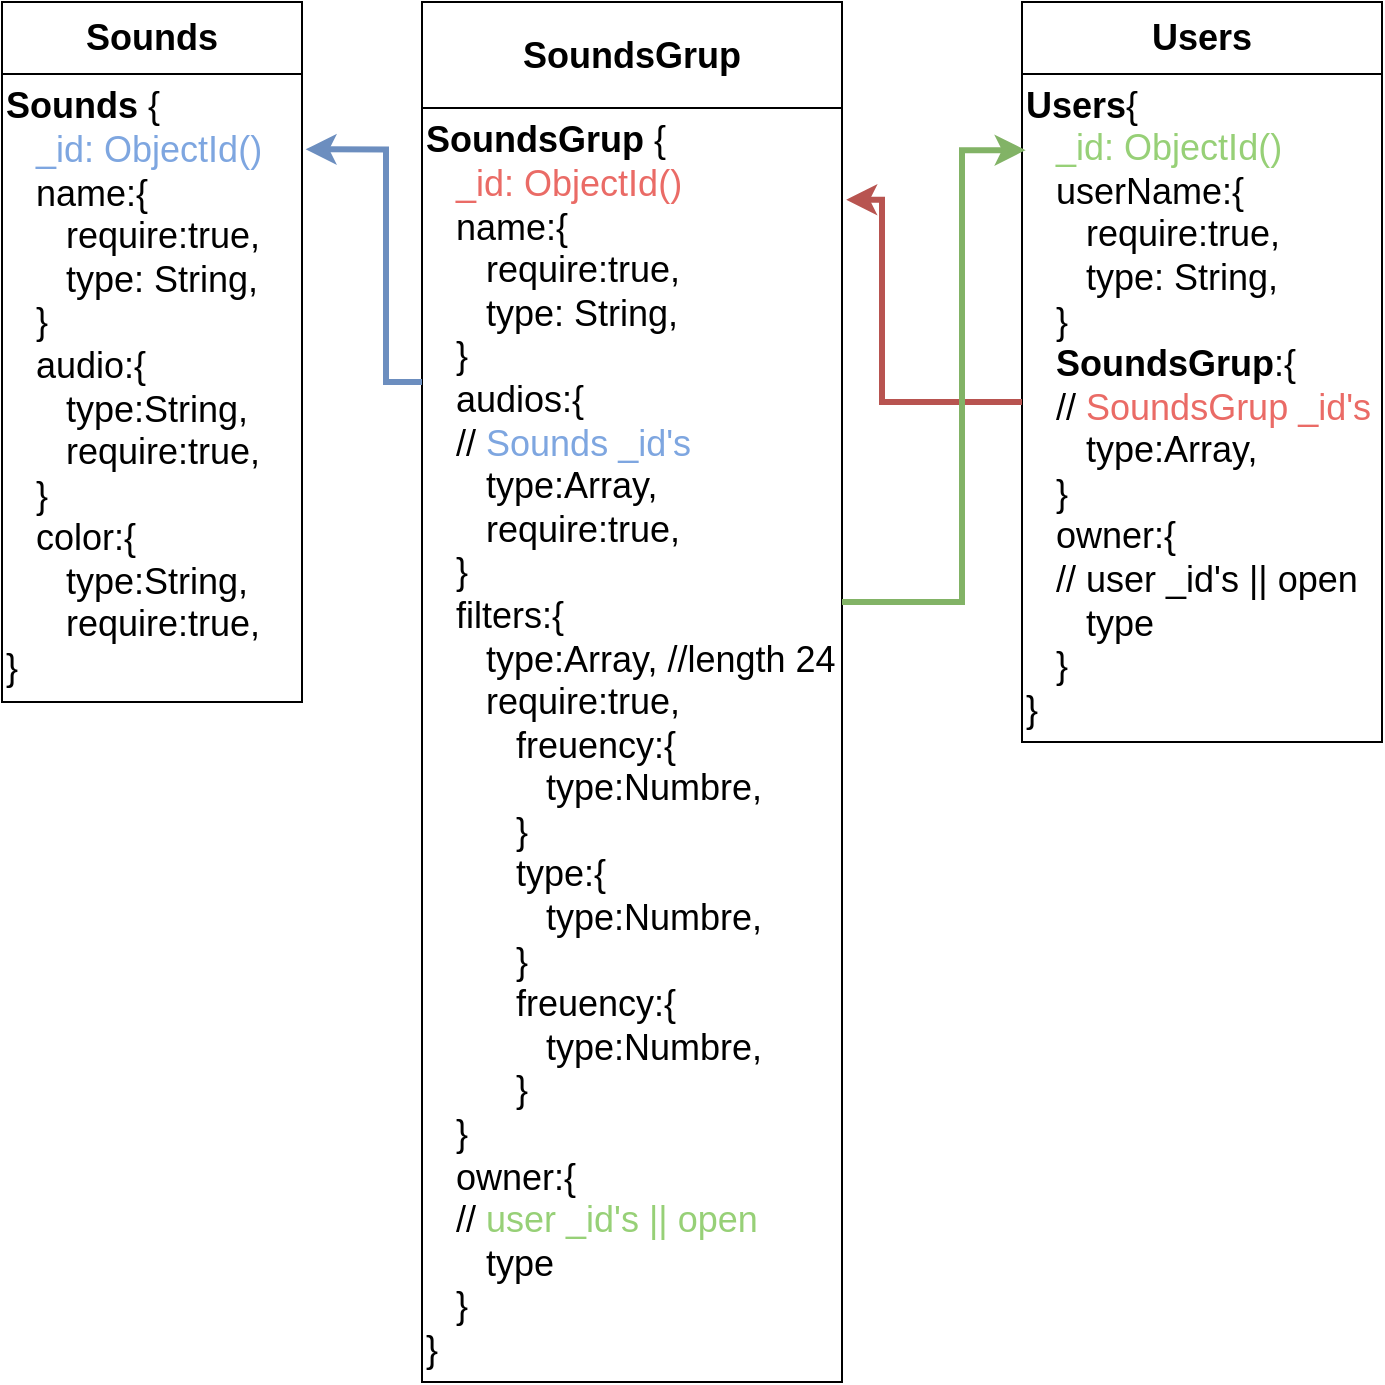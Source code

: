 <mxfile version="14.6.9" type="device"><diagram id="M-uUoLdtNuGo20HGzRIf" name="Page-1"><mxGraphModel dx="582" dy="676" grid="1" gridSize="10" guides="1" tooltips="1" connect="1" arrows="1" fold="1" page="1" pageScale="1" pageWidth="827" pageHeight="1169" math="0" shadow="0"><root><mxCell id="0"/><mxCell id="1" parent="0"/><mxCell id="zrD0BBFKlql04iloI1ga-2" value="" style="shape=table;html=1;whiteSpace=wrap;startSize=0;container=1;collapsible=0;childLayout=tableLayout;" vertex="1" parent="1"><mxGeometry x="90" y="40" width="150" height="350" as="geometry"/></mxCell><mxCell id="zrD0BBFKlql04iloI1ga-3" value="" style="shape=partialRectangle;html=1;whiteSpace=wrap;collapsible=0;dropTarget=0;pointerEvents=0;fillColor=none;top=0;left=0;bottom=0;right=0;points=[[0,0.5],[1,0.5]];portConstraint=eastwest;" vertex="1" parent="zrD0BBFKlql04iloI1ga-2"><mxGeometry width="150" height="36" as="geometry"/></mxCell><mxCell id="zrD0BBFKlql04iloI1ga-4" value="&lt;font size=&quot;1&quot;&gt;&lt;b style=&quot;font-size: 18px&quot;&gt;Sounds&lt;br&gt;&lt;/b&gt;&lt;/font&gt;" style="shape=partialRectangle;html=1;whiteSpace=wrap;connectable=0;overflow=hidden;fillColor=none;top=0;left=0;bottom=0;right=0;" vertex="1" parent="zrD0BBFKlql04iloI1ga-3"><mxGeometry width="150" height="36" as="geometry"/></mxCell><mxCell id="zrD0BBFKlql04iloI1ga-5" value="" style="shape=partialRectangle;html=1;whiteSpace=wrap;collapsible=0;dropTarget=0;pointerEvents=0;fillColor=none;top=0;left=0;bottom=0;right=0;points=[[0,0.5],[1,0.5]];portConstraint=eastwest;" vertex="1" parent="zrD0BBFKlql04iloI1ga-2"><mxGeometry y="36" width="150" height="314" as="geometry"/></mxCell><mxCell id="zrD0BBFKlql04iloI1ga-6" value="&lt;span style=&quot;font-size: 18px&quot;&gt;&lt;b&gt;Sounds &lt;/b&gt;{&lt;br&gt;&amp;nbsp; &amp;nbsp;&lt;font color=&quot;#7ea6e0&quot;&gt;_id: ObjectId()&lt;/font&gt;&lt;br&gt;&amp;nbsp; &amp;nbsp;name:{&lt;br&gt;&amp;nbsp; &amp;nbsp; &amp;nbsp; require:true,&lt;br&gt;&amp;nbsp; &amp;nbsp; &amp;nbsp; type: String,&lt;br&gt;&amp;nbsp; &amp;nbsp;}&lt;br&gt;&amp;nbsp; &amp;nbsp;audio:{&lt;br&gt;&amp;nbsp; &amp;nbsp; &amp;nbsp; type:String,&lt;br&gt;&amp;nbsp; &amp;nbsp; &amp;nbsp; require:true,&lt;br&gt;&amp;nbsp; &amp;nbsp;}&lt;br&gt;&amp;nbsp; &amp;nbsp;color:{&lt;br&gt;&amp;nbsp; &amp;nbsp; &amp;nbsp; type:String,&lt;br&gt;&amp;nbsp; &amp;nbsp; &amp;nbsp; require:true,&lt;br&gt;}&lt;br&gt;&lt;/span&gt;" style="shape=partialRectangle;html=1;whiteSpace=wrap;connectable=0;overflow=hidden;fillColor=none;top=0;left=0;bottom=0;right=0;align=left;" vertex="1" parent="zrD0BBFKlql04iloI1ga-5"><mxGeometry width="150" height="314" as="geometry"/></mxCell><mxCell id="zrD0BBFKlql04iloI1ga-7" value="" style="shape=table;html=1;whiteSpace=wrap;startSize=0;container=1;collapsible=0;childLayout=tableLayout;" vertex="1" parent="1"><mxGeometry x="300" y="40" width="210" height="690" as="geometry"/></mxCell><mxCell id="zrD0BBFKlql04iloI1ga-8" value="" style="shape=partialRectangle;html=1;whiteSpace=wrap;collapsible=0;dropTarget=0;pointerEvents=0;fillColor=none;top=0;left=0;bottom=0;right=0;points=[[0,0.5],[1,0.5]];portConstraint=eastwest;" vertex="1" parent="zrD0BBFKlql04iloI1ga-7"><mxGeometry width="210" height="53" as="geometry"/></mxCell><mxCell id="zrD0BBFKlql04iloI1ga-9" value="&lt;font size=&quot;1&quot;&gt;&lt;b style=&quot;font-size: 18px&quot;&gt;SoundsGrup&lt;br&gt;&lt;/b&gt;&lt;/font&gt;" style="shape=partialRectangle;html=1;whiteSpace=wrap;connectable=0;overflow=hidden;fillColor=none;top=0;left=0;bottom=0;right=0;" vertex="1" parent="zrD0BBFKlql04iloI1ga-8"><mxGeometry width="210" height="53" as="geometry"/></mxCell><mxCell id="zrD0BBFKlql04iloI1ga-10" value="" style="shape=partialRectangle;html=1;whiteSpace=wrap;collapsible=0;dropTarget=0;pointerEvents=0;fillColor=none;top=0;left=0;bottom=0;right=0;points=[[0,0.5],[1,0.5]];portConstraint=eastwest;" vertex="1" parent="zrD0BBFKlql04iloI1ga-7"><mxGeometry y="53" width="210" height="637" as="geometry"/></mxCell><mxCell id="zrD0BBFKlql04iloI1ga-11" value="&lt;b style=&quot;text-align: center ; font-size: 18px&quot;&gt;SoundsGrup&lt;/b&gt;&lt;span style=&quot;font-size: 18px&quot;&gt;&amp;nbsp;{&lt;br&gt;&amp;nbsp; &amp;nbsp;&lt;font color=&quot;#ea6b66&quot;&gt;_id: ObjectId()&lt;/font&gt;&lt;br&gt;&amp;nbsp; &amp;nbsp;name:{&lt;br&gt;&amp;nbsp; &amp;nbsp; &amp;nbsp; require:true,&lt;br&gt;&amp;nbsp; &amp;nbsp; &amp;nbsp; type: String,&lt;br&gt;&amp;nbsp; &amp;nbsp;}&lt;br&gt;&amp;nbsp; &amp;nbsp;audios:{&amp;nbsp;&lt;br&gt;&lt;/span&gt;&lt;span style=&quot;font-size: 18px&quot;&gt;&amp;nbsp; &amp;nbsp;// &lt;font color=&quot;#7ea6e0&quot;&gt;Sounds _id's&lt;/font&gt;&lt;/span&gt;&lt;span style=&quot;font-size: 18px&quot;&gt;&lt;br&gt;&amp;nbsp; &amp;nbsp; &amp;nbsp; type:Array,&lt;br&gt;&amp;nbsp; &amp;nbsp; &amp;nbsp; require:true,&lt;br&gt;&amp;nbsp; &amp;nbsp;}&amp;nbsp;&lt;br&gt;&amp;nbsp; &amp;nbsp;filters:{&lt;br&gt;&amp;nbsp; &amp;nbsp; &amp;nbsp; type:Array, //length 24&lt;br&gt;&amp;nbsp; &amp;nbsp; &amp;nbsp; require:true,&lt;br&gt;&amp;nbsp; &amp;nbsp; &amp;nbsp; &amp;nbsp; &amp;nbsp;freuency:{&lt;br&gt;&amp;nbsp; &amp;nbsp; &amp;nbsp; &amp;nbsp; &amp;nbsp; &amp;nbsp; type:Numbre,&lt;br&gt;&amp;nbsp; &amp;nbsp; &amp;nbsp; &amp;nbsp; &amp;nbsp;}&lt;br&gt;&lt;/span&gt;&lt;span style=&quot;font-size: 18px&quot;&gt;&amp;nbsp; &amp;nbsp; &amp;nbsp; &amp;nbsp; &amp;nbsp;type:{&lt;/span&gt;&lt;br style=&quot;font-size: 18px&quot;&gt;&lt;span style=&quot;font-size: 18px&quot;&gt;&amp;nbsp; &amp;nbsp; &amp;nbsp; &amp;nbsp; &amp;nbsp; &amp;nbsp; type:Numbre,&lt;/span&gt;&lt;br style=&quot;font-size: 18px&quot;&gt;&lt;span style=&quot;font-size: 18px&quot;&gt;&amp;nbsp; &amp;nbsp; &amp;nbsp; &amp;nbsp; &amp;nbsp;}&lt;br&gt;&lt;/span&gt;&lt;span style=&quot;font-size: 18px&quot;&gt;&amp;nbsp; &amp;nbsp; &amp;nbsp; &amp;nbsp; &amp;nbsp;freuency:{&lt;/span&gt;&lt;br style=&quot;font-size: 18px&quot;&gt;&lt;span style=&quot;font-size: 18px&quot;&gt;&amp;nbsp; &amp;nbsp; &amp;nbsp; &amp;nbsp; &amp;nbsp; &amp;nbsp; type:Numbre,&lt;/span&gt;&lt;br style=&quot;font-size: 18px&quot;&gt;&lt;span style=&quot;font-size: 18px&quot;&gt;&amp;nbsp; &amp;nbsp; &amp;nbsp; &amp;nbsp; &amp;nbsp;}&lt;/span&gt;&lt;span style=&quot;font-size: 18px&quot;&gt;&lt;br&gt;&amp;nbsp; &amp;nbsp;}&lt;br&gt;&amp;nbsp; &amp;nbsp;owner:{&lt;br&gt;&lt;/span&gt;&lt;span style=&quot;font-size: 18px&quot;&gt;&amp;nbsp; &amp;nbsp;// &lt;font color=&quot;#97d077&quot;&gt;user _id's || open&lt;/font&gt;&lt;/span&gt;&lt;span style=&quot;font-size: 18px&quot;&gt;&lt;br&gt;&amp;nbsp; &amp;nbsp; &amp;nbsp; type&lt;br&gt;&amp;nbsp; &amp;nbsp;}&lt;br&gt;}&lt;br&gt;&lt;/span&gt;" style="shape=partialRectangle;html=1;whiteSpace=wrap;connectable=0;overflow=hidden;fillColor=none;top=0;left=0;bottom=0;right=0;align=left;" vertex="1" parent="zrD0BBFKlql04iloI1ga-10"><mxGeometry width="210" height="637" as="geometry"/></mxCell><mxCell id="zrD0BBFKlql04iloI1ga-14" value="" style="shape=table;html=1;whiteSpace=wrap;startSize=0;container=1;collapsible=0;childLayout=tableLayout;" vertex="1" parent="1"><mxGeometry x="600" y="40" width="180" height="370" as="geometry"/></mxCell><mxCell id="zrD0BBFKlql04iloI1ga-15" value="" style="shape=partialRectangle;html=1;whiteSpace=wrap;collapsible=0;dropTarget=0;pointerEvents=0;fillColor=none;top=0;left=0;bottom=0;right=0;points=[[0,0.5],[1,0.5]];portConstraint=eastwest;" vertex="1" parent="zrD0BBFKlql04iloI1ga-14"><mxGeometry width="180" height="36" as="geometry"/></mxCell><mxCell id="zrD0BBFKlql04iloI1ga-16" value="&lt;font size=&quot;1&quot;&gt;&lt;b style=&quot;font-size: 18px&quot;&gt;Users&lt;br&gt;&lt;/b&gt;&lt;/font&gt;" style="shape=partialRectangle;html=1;whiteSpace=wrap;connectable=0;overflow=hidden;fillColor=none;top=0;left=0;bottom=0;right=0;" vertex="1" parent="zrD0BBFKlql04iloI1ga-15"><mxGeometry width="180" height="36" as="geometry"/></mxCell><mxCell id="zrD0BBFKlql04iloI1ga-17" value="" style="shape=partialRectangle;html=1;whiteSpace=wrap;collapsible=0;dropTarget=0;pointerEvents=0;fillColor=none;top=0;left=0;bottom=0;right=0;points=[[0,0.5],[1,0.5]];portConstraint=eastwest;" vertex="1" parent="zrD0BBFKlql04iloI1ga-14"><mxGeometry y="36" width="180" height="334" as="geometry"/></mxCell><mxCell id="zrD0BBFKlql04iloI1ga-18" value="&lt;b style=&quot;text-align: center ; font-size: 18px&quot;&gt;Users&lt;/b&gt;&lt;span style=&quot;font-size: 18px&quot;&gt;{&lt;br&gt;&amp;nbsp; &lt;font color=&quot;#97d077&quot;&gt;&amp;nbsp;_id: ObjectId()&lt;/font&gt;&lt;br&gt;&amp;nbsp; &amp;nbsp;userName:{&lt;br&gt;&amp;nbsp; &amp;nbsp; &amp;nbsp; require:true,&lt;br&gt;&amp;nbsp; &amp;nbsp; &amp;nbsp; type: String,&lt;br&gt;&amp;nbsp; &amp;nbsp;}&lt;br&gt;&amp;nbsp; &amp;nbsp;&lt;/span&gt;&lt;b style=&quot;text-align: center ; font-size: 18px&quot;&gt;SoundsGrup&lt;/b&gt;&lt;span style=&quot;font-size: 18px&quot;&gt;:&lt;/span&gt;&lt;span style=&quot;font-size: 18px&quot;&gt;{&amp;nbsp;&lt;br&gt;&lt;/span&gt;&lt;span style=&quot;font-size: 18px&quot;&gt;&amp;nbsp; &amp;nbsp;//&amp;nbsp;&lt;/span&gt;&lt;font color=&quot;#ea6b66&quot;&gt;&lt;span style=&quot;text-align: center ; font-size: 18px&quot;&gt;SoundsGrup&amp;nbsp;&lt;/span&gt;&lt;span style=&quot;font-size: 18px&quot;&gt;_id's&lt;/span&gt;&lt;/font&gt;&lt;span style=&quot;font-size: 18px&quot;&gt;&lt;br&gt;&amp;nbsp; &amp;nbsp; &amp;nbsp; type:Array,&lt;br&gt;&amp;nbsp; &amp;nbsp;}&amp;nbsp;&lt;/span&gt;&lt;span style=&quot;font-size: 18px&quot;&gt;&lt;br&gt;&amp;nbsp; &amp;nbsp;owner:{&lt;br&gt;&lt;/span&gt;&lt;span style=&quot;font-size: 18px&quot;&gt;&amp;nbsp; &amp;nbsp;// user _id's || open&lt;/span&gt;&lt;span style=&quot;font-size: 18px&quot;&gt;&lt;br&gt;&amp;nbsp; &amp;nbsp; &amp;nbsp; type&lt;br&gt;&amp;nbsp; &amp;nbsp;}&lt;br&gt;}&lt;br&gt;&lt;/span&gt;" style="shape=partialRectangle;html=1;whiteSpace=wrap;connectable=0;overflow=hidden;fillColor=none;top=0;left=0;bottom=0;right=0;align=left;" vertex="1" parent="zrD0BBFKlql04iloI1ga-17"><mxGeometry width="180" height="334" as="geometry"/></mxCell><mxCell id="zrD0BBFKlql04iloI1ga-19" style="edgeStyle=orthogonalEdgeStyle;rounded=0;orthogonalLoop=1;jettySize=auto;html=1;strokeWidth=3;fillColor=#f8cecc;strokeColor=#b85450;entryX=1.01;entryY=0.072;entryDx=0;entryDy=0;entryPerimeter=0;" edge="1" parent="1" source="zrD0BBFKlql04iloI1ga-17" target="zrD0BBFKlql04iloI1ga-10"><mxGeometry relative="1" as="geometry"><mxPoint x="490" y="134" as="targetPoint"/><Array as="points"><mxPoint x="530" y="240"/><mxPoint x="530" y="139"/></Array></mxGeometry></mxCell><mxCell id="zrD0BBFKlql04iloI1ga-21" style="edgeStyle=orthogonalEdgeStyle;rounded=0;orthogonalLoop=1;jettySize=auto;html=1;entryX=0.01;entryY=0.114;entryDx=0;entryDy=0;entryPerimeter=0;fillColor=#d5e8d4;strokeColor=#82b366;strokeWidth=3;" edge="1" parent="1" source="zrD0BBFKlql04iloI1ga-10" target="zrD0BBFKlql04iloI1ga-17"><mxGeometry relative="1" as="geometry"><Array as="points"><mxPoint x="570" y="340"/><mxPoint x="570" y="114"/></Array></mxGeometry></mxCell><mxCell id="zrD0BBFKlql04iloI1ga-23" style="edgeStyle=orthogonalEdgeStyle;rounded=0;orthogonalLoop=1;jettySize=auto;html=1;entryX=1.012;entryY=0.12;entryDx=0;entryDy=0;entryPerimeter=0;fillColor=#dae8fc;strokeColor=#6c8ebf;strokeWidth=3;" edge="1" parent="1" source="zrD0BBFKlql04iloI1ga-10" target="zrD0BBFKlql04iloI1ga-5"><mxGeometry relative="1" as="geometry"><Array as="points"><mxPoint x="282" y="230"/><mxPoint x="282" y="113"/></Array></mxGeometry></mxCell></root></mxGraphModel></diagram></mxfile>